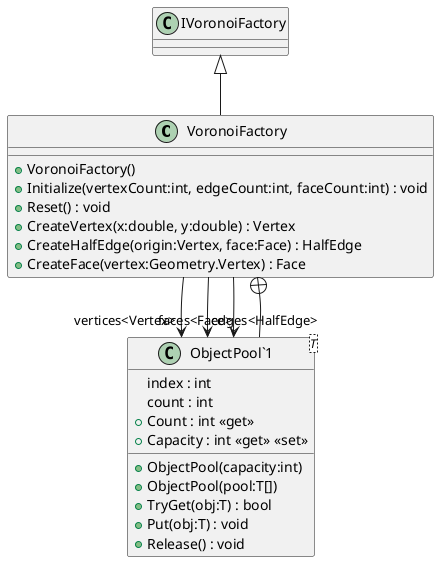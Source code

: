 @startuml
class VoronoiFactory {
    + VoronoiFactory()
    + Initialize(vertexCount:int, edgeCount:int, faceCount:int) : void
    + Reset() : void
    + CreateVertex(x:double, y:double) : Vertex
    + CreateHalfEdge(origin:Vertex, face:Face) : HalfEdge
    + CreateFace(vertex:Geometry.Vertex) : Face
}
class "ObjectPool`1"<T> {
}
class "ObjectPool`1"<T> {
    index : int
    count : int
    + Count : int <<get>>
    + Capacity : int <<get>> <<set>>
    + ObjectPool(capacity:int)
    + ObjectPool(pool:T[])
    + TryGet(obj:T) : bool
    + Put(obj:T) : void
    + Release() : void
}
IVoronoiFactory <|-- VoronoiFactory
VoronoiFactory --> "vertices<Vertex>" "ObjectPool`1"
VoronoiFactory --> "edges<HalfEdge>" "ObjectPool`1"
VoronoiFactory --> "faces<Face>" "ObjectPool`1"
VoronoiFactory +-- "ObjectPool`1"
@enduml
